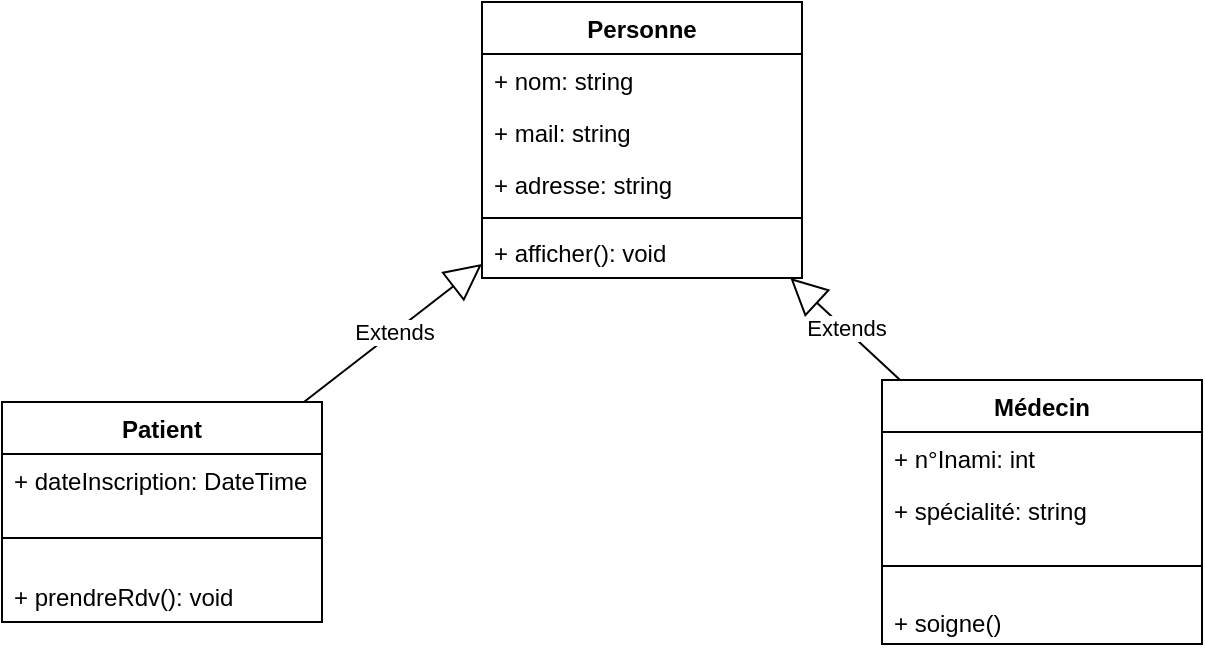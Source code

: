 <mxfile version="24.6.4" type="device">
  <diagram name="Page-1" id="bJT-A6dLGBdJs8Pk9HG_">
    <mxGraphModel dx="1098" dy="820" grid="1" gridSize="10" guides="1" tooltips="1" connect="1" arrows="1" fold="1" page="1" pageScale="1" pageWidth="1169" pageHeight="1654" math="0" shadow="0">
      <root>
        <mxCell id="0" />
        <mxCell id="1" parent="0" />
        <mxCell id="NZDjoqNxSTwJuKhZxFVM-1" value="Patient" style="swimlane;fontStyle=1;align=center;verticalAlign=top;childLayout=stackLayout;horizontal=1;startSize=26;horizontalStack=0;resizeParent=1;resizeParentMax=0;resizeLast=0;collapsible=1;marginBottom=0;whiteSpace=wrap;html=1;" vertex="1" parent="1">
          <mxGeometry x="250" y="360" width="160" height="110" as="geometry" />
        </mxCell>
        <mxCell id="NZDjoqNxSTwJuKhZxFVM-23" value="+ dateInscription: DateTime" style="text;strokeColor=none;fillColor=none;align=left;verticalAlign=top;spacingLeft=4;spacingRight=4;overflow=hidden;rotatable=0;points=[[0,0.5],[1,0.5]];portConstraint=eastwest;whiteSpace=wrap;html=1;" vertex="1" parent="NZDjoqNxSTwJuKhZxFVM-1">
          <mxGeometry y="26" width="160" height="26" as="geometry" />
        </mxCell>
        <mxCell id="NZDjoqNxSTwJuKhZxFVM-2" value="" style="line;strokeWidth=1;fillColor=none;align=left;verticalAlign=middle;spacingTop=-1;spacingLeft=3;spacingRight=3;rotatable=0;labelPosition=right;points=[];portConstraint=eastwest;strokeColor=inherit;" vertex="1" parent="NZDjoqNxSTwJuKhZxFVM-1">
          <mxGeometry y="52" width="160" height="32" as="geometry" />
        </mxCell>
        <mxCell id="NZDjoqNxSTwJuKhZxFVM-3" value="+ prendreRdv(): void" style="text;strokeColor=none;fillColor=none;align=left;verticalAlign=top;spacingLeft=4;spacingRight=4;overflow=hidden;rotatable=0;points=[[0,0.5],[1,0.5]];portConstraint=eastwest;whiteSpace=wrap;html=1;" vertex="1" parent="NZDjoqNxSTwJuKhZxFVM-1">
          <mxGeometry y="84" width="160" height="26" as="geometry" />
        </mxCell>
        <mxCell id="NZDjoqNxSTwJuKhZxFVM-4" value="Médecin" style="swimlane;fontStyle=1;align=center;verticalAlign=top;childLayout=stackLayout;horizontal=1;startSize=26;horizontalStack=0;resizeParent=1;resizeParentMax=0;resizeLast=0;collapsible=1;marginBottom=0;whiteSpace=wrap;html=1;" vertex="1" parent="1">
          <mxGeometry x="690" y="349" width="160" height="132" as="geometry" />
        </mxCell>
        <mxCell id="NZDjoqNxSTwJuKhZxFVM-6" value="+ n°Inami: int&lt;div&gt;&lt;br&gt;&lt;/div&gt;" style="text;strokeColor=none;fillColor=none;align=left;verticalAlign=top;spacingLeft=4;spacingRight=4;overflow=hidden;rotatable=0;points=[[0,0.5],[1,0.5]];portConstraint=eastwest;whiteSpace=wrap;html=1;" vertex="1" parent="NZDjoqNxSTwJuKhZxFVM-4">
          <mxGeometry y="26" width="160" height="26" as="geometry" />
        </mxCell>
        <mxCell id="NZDjoqNxSTwJuKhZxFVM-22" value="&lt;div&gt;+ spécialité: string&lt;/div&gt;" style="text;strokeColor=none;fillColor=none;align=left;verticalAlign=top;spacingLeft=4;spacingRight=4;overflow=hidden;rotatable=0;points=[[0,0.5],[1,0.5]];portConstraint=eastwest;whiteSpace=wrap;html=1;" vertex="1" parent="NZDjoqNxSTwJuKhZxFVM-4">
          <mxGeometry y="52" width="160" height="26" as="geometry" />
        </mxCell>
        <mxCell id="NZDjoqNxSTwJuKhZxFVM-5" value="" style="line;strokeWidth=1;fillColor=none;align=left;verticalAlign=middle;spacingTop=-1;spacingLeft=3;spacingRight=3;rotatable=0;labelPosition=right;points=[];portConstraint=eastwest;strokeColor=inherit;" vertex="1" parent="NZDjoqNxSTwJuKhZxFVM-4">
          <mxGeometry y="78" width="160" height="30" as="geometry" />
        </mxCell>
        <mxCell id="NZDjoqNxSTwJuKhZxFVM-20" value="+ soigne()" style="text;strokeColor=none;fillColor=none;align=left;verticalAlign=top;spacingLeft=4;spacingRight=4;overflow=hidden;rotatable=0;points=[[0,0.5],[1,0.5]];portConstraint=eastwest;whiteSpace=wrap;html=1;" vertex="1" parent="NZDjoqNxSTwJuKhZxFVM-4">
          <mxGeometry y="108" width="160" height="24" as="geometry" />
        </mxCell>
        <mxCell id="NZDjoqNxSTwJuKhZxFVM-7" value="Personne" style="swimlane;fontStyle=1;align=center;verticalAlign=top;childLayout=stackLayout;horizontal=1;startSize=26;horizontalStack=0;resizeParent=1;resizeParentMax=0;resizeLast=0;collapsible=1;marginBottom=0;whiteSpace=wrap;html=1;" vertex="1" parent="1">
          <mxGeometry x="490" y="160" width="160" height="138" as="geometry" />
        </mxCell>
        <mxCell id="NZDjoqNxSTwJuKhZxFVM-8" value="+ nom: string" style="text;strokeColor=none;fillColor=none;align=left;verticalAlign=top;spacingLeft=4;spacingRight=4;overflow=hidden;rotatable=0;points=[[0,0.5],[1,0.5]];portConstraint=eastwest;whiteSpace=wrap;html=1;" vertex="1" parent="NZDjoqNxSTwJuKhZxFVM-7">
          <mxGeometry y="26" width="160" height="26" as="geometry" />
        </mxCell>
        <mxCell id="NZDjoqNxSTwJuKhZxFVM-9" value="+ mail: string" style="text;strokeColor=none;fillColor=none;align=left;verticalAlign=top;spacingLeft=4;spacingRight=4;overflow=hidden;rotatable=0;points=[[0,0.5],[1,0.5]];portConstraint=eastwest;whiteSpace=wrap;html=1;" vertex="1" parent="NZDjoqNxSTwJuKhZxFVM-7">
          <mxGeometry y="52" width="160" height="26" as="geometry" />
        </mxCell>
        <mxCell id="NZDjoqNxSTwJuKhZxFVM-21" value="+ adresse: string" style="text;strokeColor=none;fillColor=none;align=left;verticalAlign=top;spacingLeft=4;spacingRight=4;overflow=hidden;rotatable=0;points=[[0,0.5],[1,0.5]];portConstraint=eastwest;whiteSpace=wrap;html=1;" vertex="1" parent="NZDjoqNxSTwJuKhZxFVM-7">
          <mxGeometry y="78" width="160" height="26" as="geometry" />
        </mxCell>
        <mxCell id="NZDjoqNxSTwJuKhZxFVM-10" value="" style="line;strokeWidth=1;fillColor=none;align=left;verticalAlign=middle;spacingTop=-1;spacingLeft=3;spacingRight=3;rotatable=0;labelPosition=right;points=[];portConstraint=eastwest;strokeColor=inherit;" vertex="1" parent="NZDjoqNxSTwJuKhZxFVM-7">
          <mxGeometry y="104" width="160" height="8" as="geometry" />
        </mxCell>
        <mxCell id="NZDjoqNxSTwJuKhZxFVM-15" value="+ afficher(): void" style="text;strokeColor=none;fillColor=none;align=left;verticalAlign=top;spacingLeft=4;spacingRight=4;overflow=hidden;rotatable=0;points=[[0,0.5],[1,0.5]];portConstraint=eastwest;whiteSpace=wrap;html=1;" vertex="1" parent="NZDjoqNxSTwJuKhZxFVM-7">
          <mxGeometry y="112" width="160" height="26" as="geometry" />
        </mxCell>
        <mxCell id="NZDjoqNxSTwJuKhZxFVM-13" value="Extends" style="endArrow=block;endSize=16;endFill=0;html=1;rounded=0;" edge="1" parent="1" source="NZDjoqNxSTwJuKhZxFVM-1" target="NZDjoqNxSTwJuKhZxFVM-7">
          <mxGeometry width="160" relative="1" as="geometry">
            <mxPoint x="380" y="520" as="sourcePoint" />
            <mxPoint x="430" y="300" as="targetPoint" />
          </mxGeometry>
        </mxCell>
        <mxCell id="NZDjoqNxSTwJuKhZxFVM-14" value="Extends" style="endArrow=block;endSize=16;endFill=0;html=1;rounded=0;" edge="1" parent="1" source="NZDjoqNxSTwJuKhZxFVM-4" target="NZDjoqNxSTwJuKhZxFVM-7">
          <mxGeometry width="160" relative="1" as="geometry">
            <mxPoint x="322" y="630" as="sourcePoint" />
            <mxPoint x="740" y="520" as="targetPoint" />
          </mxGeometry>
        </mxCell>
      </root>
    </mxGraphModel>
  </diagram>
</mxfile>
